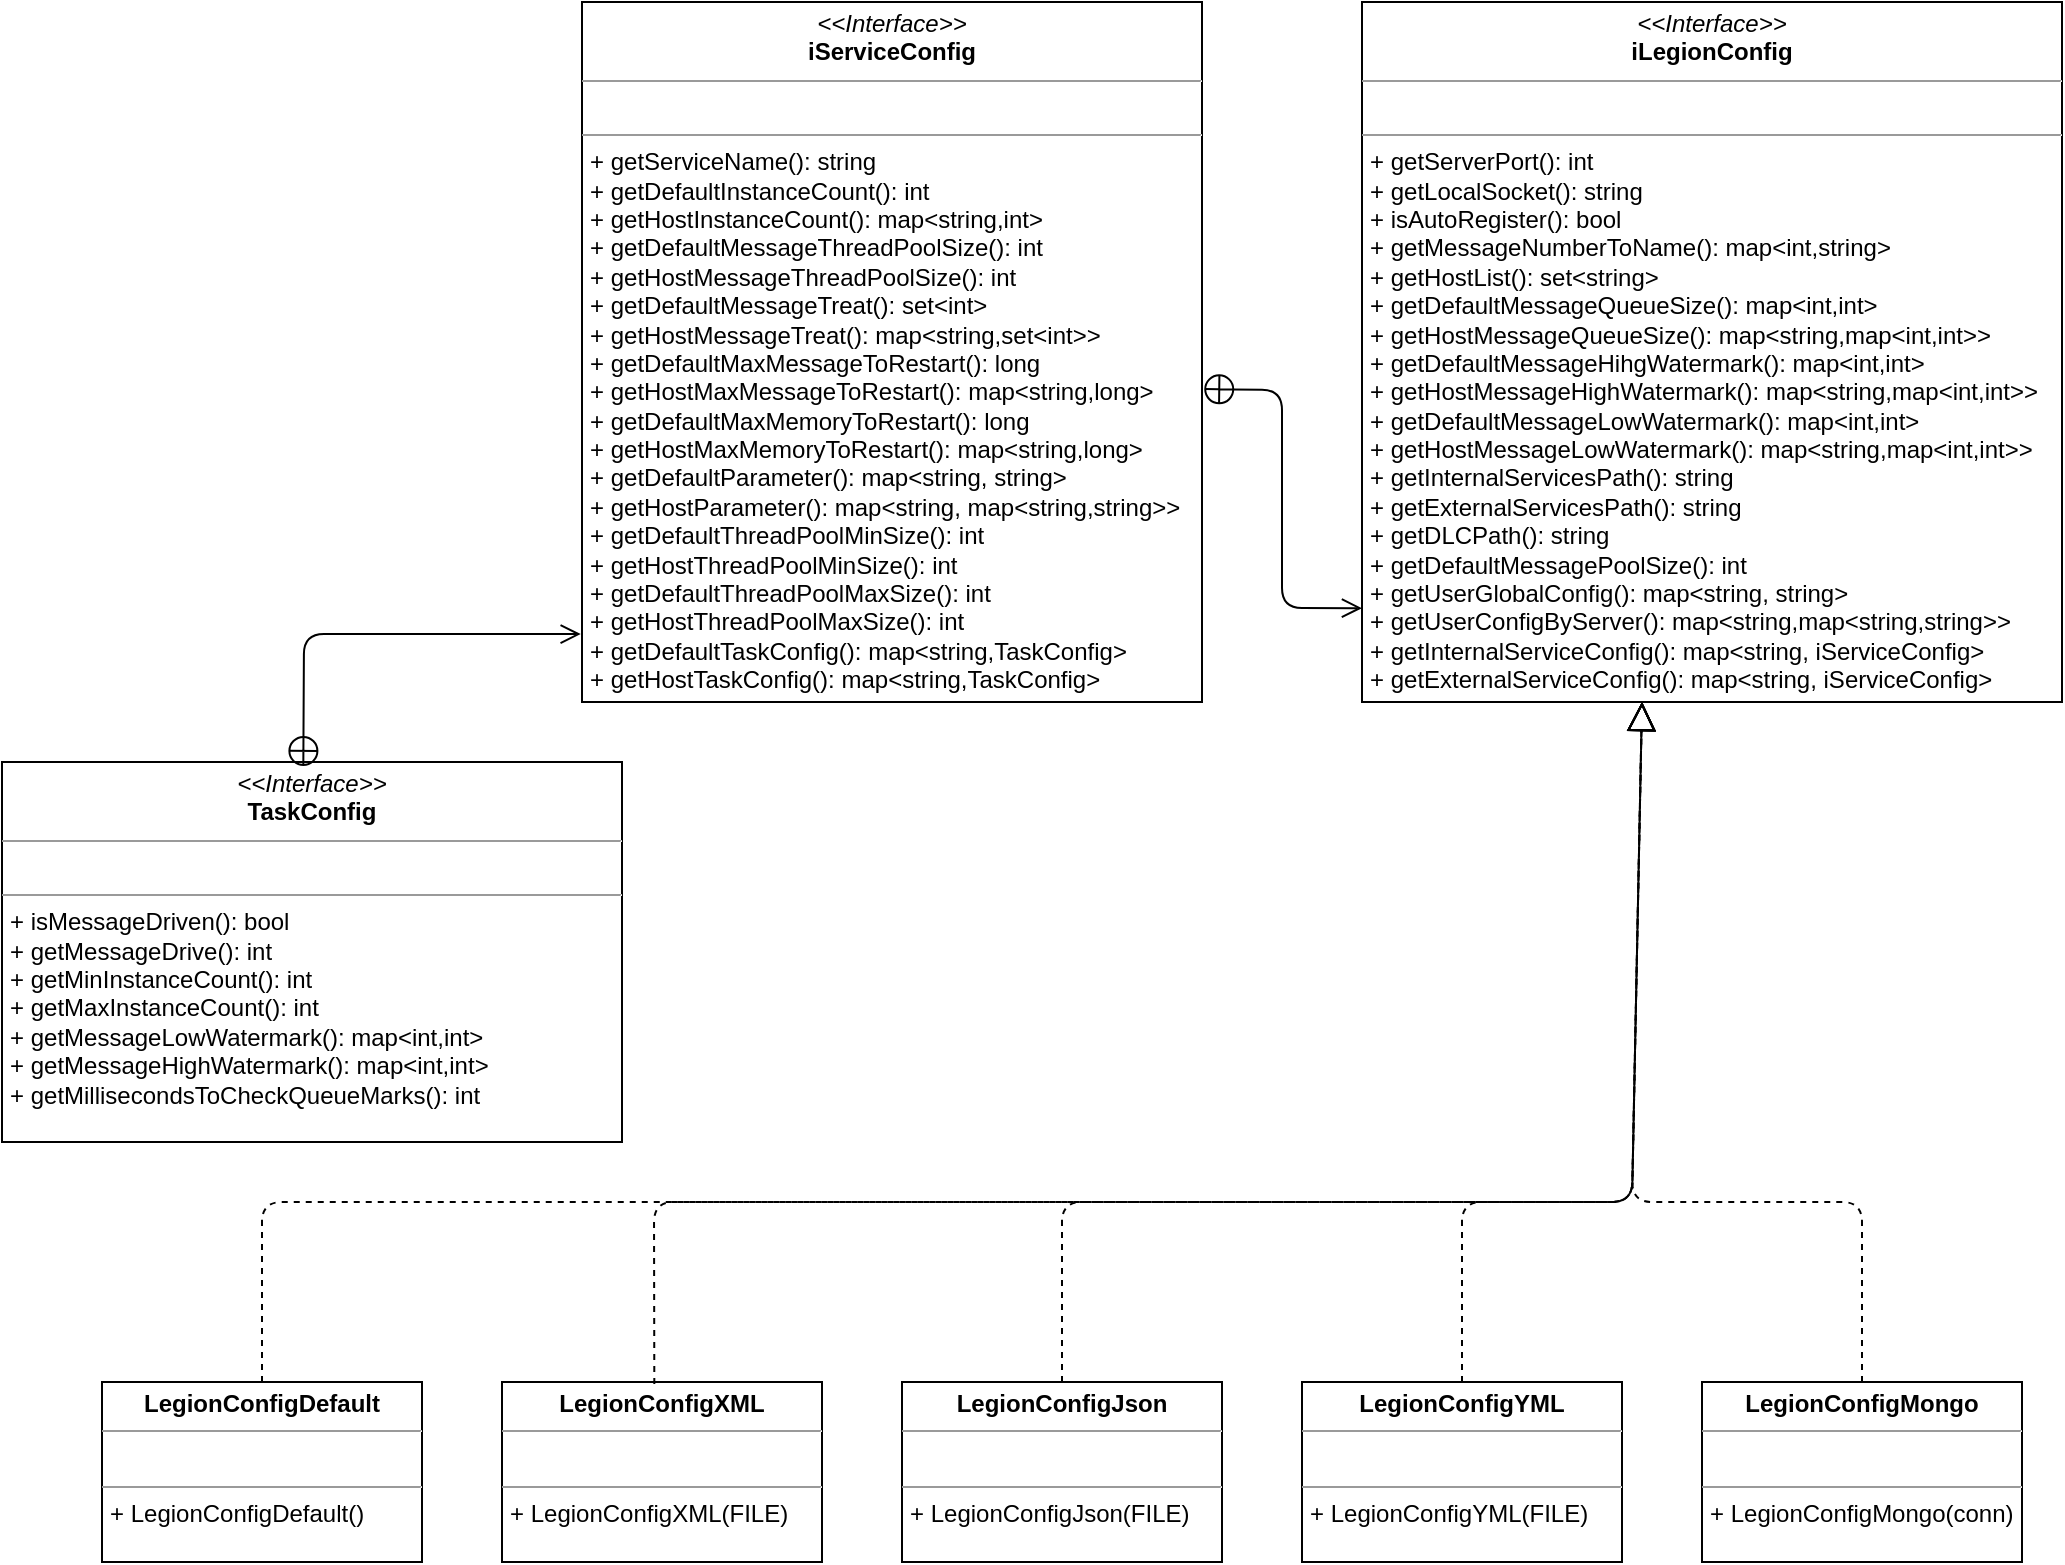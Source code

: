 <mxfile version="13.9.9" type="device"><diagram name="Page-1" id="6133507b-19e7-1e82-6fc7-422aa6c4b21f"><mxGraphModel dx="2675" dy="1761" grid="1" gridSize="10" guides="1" tooltips="1" connect="1" arrows="1" fold="1" page="1" pageScale="1" pageWidth="1100" pageHeight="850" background="#ffffff" math="0" shadow="0"><root><mxCell id="0"/><mxCell id="1" parent="0"/><mxCell id="26PjvF8lUbS7PkciKkZV-1" value="&lt;p style=&quot;margin: 0px ; margin-top: 4px ; text-align: center&quot;&gt;&lt;i&gt;&amp;lt;&amp;lt;Interface&amp;gt;&amp;gt;&lt;/i&gt;&lt;br&gt;&lt;b&gt;iLegionConfig&lt;/b&gt;&lt;/p&gt;&lt;hr size=&quot;1&quot;&gt;&lt;p style=&quot;margin: 0px ; margin-left: 4px&quot;&gt;&lt;br&gt;&lt;/p&gt;&lt;hr size=&quot;1&quot;&gt;&lt;p style=&quot;margin: 0px ; margin-left: 4px&quot;&gt;+ getServerPort(): int&lt;br&gt;+ getLocalSocket(): string&lt;/p&gt;&lt;p style=&quot;margin: 0px ; margin-left: 4px&quot;&gt;+ isAutoRegister(): bool&lt;/p&gt;&lt;p style=&quot;margin: 0px ; margin-left: 4px&quot;&gt;+ getMessageNumberToName(): map&amp;lt;int,string&amp;gt;&lt;/p&gt;&lt;p style=&quot;margin: 0px 0px 0px 4px&quot;&gt;+ getHostList(): set&amp;lt;string&amp;gt;&lt;/p&gt;&lt;p style=&quot;margin: 0px 0px 0px 4px&quot;&gt;&lt;span&gt;+ getDefaultMessageQueueSize(): map&amp;lt;int,int&amp;gt;&lt;/span&gt;&lt;br&gt;&lt;/p&gt;&lt;p style=&quot;margin: 0px ; margin-left: 4px&quot;&gt;+ getHostMessageQueueSize(): map&amp;lt;string,map&amp;lt;int,int&amp;gt;&amp;gt;&lt;/p&gt;&lt;p style=&quot;margin: 0px ; margin-left: 4px&quot;&gt;+ getDefaultMessageHihgWatermark(): map&amp;lt;int,int&amp;gt;&lt;/p&gt;&lt;p style=&quot;margin: 0px ; margin-left: 4px&quot;&gt;+ getHostMessageHighWatermark(): map&amp;lt;string,map&amp;lt;int,int&amp;gt;&amp;gt;&lt;/p&gt;&lt;p style=&quot;margin: 0px ; margin-left: 4px&quot;&gt;+ getDefaultMessageLowWatermark(): map&amp;lt;int,int&amp;gt;&lt;/p&gt;&lt;p style=&quot;margin: 0px ; margin-left: 4px&quot;&gt;+ getHostMessageLowWatermark(): map&amp;lt;string,map&amp;lt;int,int&amp;gt;&amp;gt;&lt;/p&gt;&lt;p style=&quot;margin: 0px ; margin-left: 4px&quot;&gt;+ getInternalServicesPath(): string&lt;/p&gt;&lt;p style=&quot;margin: 0px ; margin-left: 4px&quot;&gt;+ getExternalServicesPath(): string&lt;/p&gt;&lt;p style=&quot;margin: 0px ; margin-left: 4px&quot;&gt;+ getDLCPath(): string&lt;/p&gt;&lt;p style=&quot;margin: 0px ; margin-left: 4px&quot;&gt;+ getDefaultMessagePoolSize(): int&lt;/p&gt;&lt;p style=&quot;margin: 0px ; margin-left: 4px&quot;&gt;+ getUserGlobalConfig(): map&amp;lt;string, string&amp;gt;&lt;/p&gt;&lt;p style=&quot;margin: 0px ; margin-left: 4px&quot;&gt;+ getUserConfigByServer(): map&amp;lt;string,map&amp;lt;string,string&amp;gt;&amp;gt;&lt;/p&gt;&lt;p style=&quot;margin: 0px ; margin-left: 4px&quot;&gt;+ getInternalServiceConfig(): map&amp;lt;string, iServiceConfig&amp;gt;&lt;/p&gt;&lt;p style=&quot;margin: 0px ; margin-left: 4px&quot;&gt;+ getExternalServiceConfig(): map&amp;lt;string, iServiceConfig&amp;gt;&lt;/p&gt;" style="verticalAlign=top;align=left;overflow=fill;fontSize=12;fontFamily=Helvetica;html=1;" parent="1" vertex="1"><mxGeometry x="-380" y="-840" width="350" height="350" as="geometry"/></mxCell><mxCell id="M6_iTFWBuwAfFsBSwv9H-2" value="&lt;p style=&quot;margin: 0px ; margin-top: 4px ; text-align: center&quot;&gt;&lt;i&gt;&amp;lt;&amp;lt;Interface&amp;gt;&amp;gt;&lt;/i&gt;&lt;br&gt;&lt;b&gt;iServiceConfig&lt;/b&gt;&lt;/p&gt;&lt;hr size=&quot;1&quot;&gt;&lt;p style=&quot;margin: 0px ; margin-left: 4px&quot;&gt;&lt;br&gt;&lt;/p&gt;&lt;hr size=&quot;1&quot;&gt;&lt;p style=&quot;margin: 0px 0px 0px 4px&quot;&gt;&lt;span&gt;+ getServiceName(): string&lt;/span&gt;&lt;br&gt;&lt;/p&gt;&lt;p style=&quot;margin: 0px 0px 0px 4px&quot;&gt;&lt;span&gt;+ getDefaultInstanceCount(): int&lt;/span&gt;&lt;br&gt;&lt;/p&gt;&lt;p style=&quot;margin: 0px 0px 0px 4px&quot;&gt;&lt;span&gt;+ getHostInstanceCount(): map&amp;lt;string,int&amp;gt;&lt;/span&gt;&lt;/p&gt;&lt;p style=&quot;margin: 0px 0px 0px 4px&quot;&gt;&lt;span&gt;+ getDefaultMessageThreadPoolSize(): int&lt;/span&gt;&lt;/p&gt;&lt;p style=&quot;margin: 0px 0px 0px 4px&quot;&gt;&lt;span&gt;+ getHostMessageThreadPoolSize(): int&lt;/span&gt;&lt;/p&gt;&lt;p style=&quot;margin: 0px 0px 0px 4px&quot;&gt;&lt;span&gt;+ getDefaultMessageTreat(): set&amp;lt;int&amp;gt;&lt;/span&gt;&lt;/p&gt;&lt;p style=&quot;margin: 0px 0px 0px 4px&quot;&gt;&lt;span&gt;+ getHostMessageTreat(): map&amp;lt;string,set&amp;lt;int&amp;gt;&amp;gt;&lt;/span&gt;&lt;/p&gt;&lt;p style=&quot;margin: 0px 0px 0px 4px&quot;&gt;&lt;span&gt;+ getDefaultMaxMessageToRestart(): long&lt;/span&gt;&lt;/p&gt;&lt;p style=&quot;margin: 0px 0px 0px 4px&quot;&gt;&lt;span&gt;+ getHostMaxMessageToRestart(): map&amp;lt;string,long&amp;gt;&lt;/span&gt;&lt;/p&gt;&lt;p style=&quot;margin: 0px 0px 0px 4px&quot;&gt;&lt;span&gt;+ getDefaultMaxMemoryToRestart(): long&lt;/span&gt;&lt;/p&gt;&lt;p style=&quot;margin: 0px 0px 0px 4px&quot;&gt;+ getHostMaxMemoryToRestart(): map&amp;lt;string,long&amp;gt;&lt;/p&gt;&lt;p style=&quot;margin: 0px 0px 0px 4px&quot;&gt;+ getDefaultParameter(): map&amp;lt;string, string&amp;gt;&lt;/p&gt;&lt;p style=&quot;margin: 0px 0px 0px 4px&quot;&gt;+ getHostParameter(): map&amp;lt;string, map&amp;lt;string,string&amp;gt;&amp;gt;&lt;/p&gt;&lt;p style=&quot;margin: 0px 0px 0px 4px&quot;&gt;+ getDefaultThreadPoolMinSize(): int&lt;/p&gt;&lt;p style=&quot;margin: 0px 0px 0px 4px&quot;&gt;+ getHostThreadPoolMinSize(): int&lt;/p&gt;&lt;p style=&quot;margin: 0px 0px 0px 4px&quot;&gt;+ getDefaultThreadPoolMaxSize(): int&lt;/p&gt;&lt;p style=&quot;margin: 0px 0px 0px 4px&quot;&gt;+ getHostThreadPoolMaxSize(): int&lt;/p&gt;&lt;p style=&quot;margin: 0px 0px 0px 4px&quot;&gt;&lt;span&gt;+ getDefaultTaskConfig(): map&amp;lt;string,TaskConfig&amp;gt;&lt;/span&gt;&lt;br&gt;&lt;/p&gt;&lt;p style=&quot;margin: 0px 0px 0px 4px&quot;&gt;&lt;span&gt;+ getHostTaskConfig(): map&amp;lt;string,TaskConfig&amp;gt;&lt;/span&gt;&lt;br&gt;&lt;/p&gt;&lt;p style=&quot;margin: 0px 0px 0px 4px&quot;&gt;&lt;br&gt;&lt;/p&gt;" style="verticalAlign=top;align=left;overflow=fill;fontSize=12;fontFamily=Helvetica;html=1;" parent="1" vertex="1"><mxGeometry x="-770" y="-840" width="310" height="350" as="geometry"/></mxCell><mxCell id="M6_iTFWBuwAfFsBSwv9H-3" value="" style="endArrow=open;startArrow=circlePlus;endFill=0;startFill=0;endSize=8;html=1;exitX=1.002;exitY=0.553;exitDx=0;exitDy=0;exitPerimeter=0;entryX=0;entryY=0.866;entryDx=0;entryDy=0;entryPerimeter=0;" parent="1" source="M6_iTFWBuwAfFsBSwv9H-2" target="26PjvF8lUbS7PkciKkZV-1" edge="1"><mxGeometry width="160" relative="1" as="geometry"><mxPoint x="-500" y="-663" as="sourcePoint"/><mxPoint x="-409" y="-533" as="targetPoint"/><Array as="points"><mxPoint x="-420" y="-646"/><mxPoint x="-420" y="-537"/></Array></mxGeometry></mxCell><mxCell id="M6_iTFWBuwAfFsBSwv9H-4" value="&lt;p style=&quot;margin: 0px ; margin-top: 4px ; text-align: center&quot;&gt;&lt;b&gt;LegionConfigXML&lt;/b&gt;&lt;/p&gt;&lt;hr size=&quot;1&quot;&gt;&lt;p style=&quot;margin: 0px ; margin-left: 4px&quot;&gt;&amp;nbsp;&lt;/p&gt;&lt;hr size=&quot;1&quot;&gt;&lt;p style=&quot;margin: 0px ; margin-left: 4px&quot;&gt;+ LegionConfigXML(FILE)&lt;/p&gt;" style="verticalAlign=top;align=left;overflow=fill;fontSize=12;fontFamily=Helvetica;html=1;" parent="1" vertex="1"><mxGeometry x="-810" y="-150" width="160" height="90" as="geometry"/></mxCell><mxCell id="M6_iTFWBuwAfFsBSwv9H-5" value="&lt;p style=&quot;margin: 0px ; margin-top: 4px ; text-align: center&quot;&gt;&lt;b&gt;LegionConfigJson&lt;/b&gt;&lt;/p&gt;&lt;hr size=&quot;1&quot;&gt;&lt;p style=&quot;margin: 0px ; margin-left: 4px&quot;&gt;&amp;nbsp;&lt;/p&gt;&lt;hr size=&quot;1&quot;&gt;&lt;p style=&quot;margin: 0px ; margin-left: 4px&quot;&gt;+ LegionConfigJson(FILE)&lt;/p&gt;" style="verticalAlign=top;align=left;overflow=fill;fontSize=12;fontFamily=Helvetica;html=1;" parent="1" vertex="1"><mxGeometry x="-610" y="-150" width="160" height="90" as="geometry"/></mxCell><mxCell id="M6_iTFWBuwAfFsBSwv9H-6" value="&lt;p style=&quot;margin: 0px ; margin-top: 4px ; text-align: center&quot;&gt;&lt;b&gt;LegionConfigYML&lt;/b&gt;&lt;/p&gt;&lt;hr size=&quot;1&quot;&gt;&lt;p style=&quot;margin: 0px ; margin-left: 4px&quot;&gt;&amp;nbsp;&lt;/p&gt;&lt;hr size=&quot;1&quot;&gt;&lt;p style=&quot;margin: 0px ; margin-left: 4px&quot;&gt;+ LegionConfigYML(FILE)&lt;/p&gt;" style="verticalAlign=top;align=left;overflow=fill;fontSize=12;fontFamily=Helvetica;html=1;" parent="1" vertex="1"><mxGeometry x="-410" y="-150" width="160" height="90" as="geometry"/></mxCell><mxCell id="M6_iTFWBuwAfFsBSwv9H-7" value="&lt;p style=&quot;margin: 0px ; margin-top: 4px ; text-align: center&quot;&gt;&lt;b&gt;LegionConfigMongo&lt;/b&gt;&lt;/p&gt;&lt;hr size=&quot;1&quot;&gt;&lt;p style=&quot;margin: 0px ; margin-left: 4px&quot;&gt;&amp;nbsp;&lt;/p&gt;&lt;hr size=&quot;1&quot;&gt;&lt;p style=&quot;margin: 0px ; margin-left: 4px&quot;&gt;+ LegionConfigMongo(conn)&lt;/p&gt;" style="verticalAlign=top;align=left;overflow=fill;fontSize=12;fontFamily=Helvetica;html=1;" parent="1" vertex="1"><mxGeometry x="-210" y="-150" width="160" height="90" as="geometry"/></mxCell><mxCell id="M6_iTFWBuwAfFsBSwv9H-8" value="&lt;p style=&quot;margin: 0px ; margin-top: 4px ; text-align: center&quot;&gt;&lt;b&gt;LegionConfigDefault&lt;/b&gt;&lt;/p&gt;&lt;hr size=&quot;1&quot;&gt;&lt;p style=&quot;margin: 0px ; margin-left: 4px&quot;&gt;&amp;nbsp;&lt;/p&gt;&lt;hr size=&quot;1&quot;&gt;&lt;p style=&quot;margin: 0px ; margin-left: 4px&quot;&gt;+ LegionConfigDefault()&lt;/p&gt;" style="verticalAlign=top;align=left;overflow=fill;fontSize=12;fontFamily=Helvetica;html=1;" parent="1" vertex="1"><mxGeometry x="-1010" y="-150" width="160" height="90" as="geometry"/></mxCell><mxCell id="M6_iTFWBuwAfFsBSwv9H-9" value="" style="endArrow=block;dashed=1;endFill=0;endSize=12;html=1;exitX=0.5;exitY=0;exitDx=0;exitDy=0;" parent="1" source="M6_iTFWBuwAfFsBSwv9H-8" edge="1"><mxGeometry width="160" relative="1" as="geometry"><mxPoint x="-900" y="-440" as="sourcePoint"/><mxPoint x="-240" y="-490" as="targetPoint"/><Array as="points"><mxPoint x="-930" y="-240"/><mxPoint x="-245" y="-240"/></Array></mxGeometry></mxCell><mxCell id="M6_iTFWBuwAfFsBSwv9H-10" value="" style="endArrow=block;dashed=1;endFill=0;endSize=12;html=1;exitX=0.476;exitY=0.011;exitDx=0;exitDy=0;exitPerimeter=0;" parent="1" source="M6_iTFWBuwAfFsBSwv9H-4" edge="1"><mxGeometry width="160" relative="1" as="geometry"><mxPoint x="-920" y="-290" as="sourcePoint"/><mxPoint x="-240" y="-490" as="targetPoint"/><Array as="points"><mxPoint x="-734" y="-240"/><mxPoint x="-245" y="-240"/></Array></mxGeometry></mxCell><mxCell id="M6_iTFWBuwAfFsBSwv9H-11" value="" style="endArrow=block;dashed=1;endFill=0;endSize=12;html=1;exitX=0.5;exitY=0;exitDx=0;exitDy=0;" parent="1" source="M6_iTFWBuwAfFsBSwv9H-5" edge="1"><mxGeometry width="160" relative="1" as="geometry"><mxPoint x="-529.84" y="-300" as="sourcePoint"/><mxPoint x="-240" y="-490" as="targetPoint"/><Array as="points"><mxPoint x="-530" y="-240"/><mxPoint x="-245" y="-240"/></Array></mxGeometry></mxCell><mxCell id="M6_iTFWBuwAfFsBSwv9H-12" value="" style="endArrow=block;dashed=1;endFill=0;endSize=12;html=1;exitX=0.5;exitY=0;exitDx=0;exitDy=0;" parent="1" source="M6_iTFWBuwAfFsBSwv9H-6" edge="1"><mxGeometry width="160" relative="1" as="geometry"><mxPoint x="-519.84" y="-290.0" as="sourcePoint"/><mxPoint x="-240" y="-490" as="targetPoint"/><Array as="points"><mxPoint x="-330" y="-240"/><mxPoint x="-245" y="-240"/></Array></mxGeometry></mxCell><mxCell id="M6_iTFWBuwAfFsBSwv9H-13" value="" style="endArrow=block;dashed=1;endFill=0;endSize=12;html=1;exitX=0.5;exitY=0;exitDx=0;exitDy=0;entryX=0.4;entryY=1;entryDx=0;entryDy=0;entryPerimeter=0;" parent="1" source="M6_iTFWBuwAfFsBSwv9H-7" target="26PjvF8lUbS7PkciKkZV-1" edge="1"><mxGeometry width="160" relative="1" as="geometry"><mxPoint x="-125" y="-300" as="sourcePoint"/><mxPoint x="-240" y="-491" as="targetPoint"/><Array as="points"><mxPoint x="-130" y="-240"/><mxPoint x="-245" y="-240"/></Array></mxGeometry></mxCell><mxCell id="LoxkEn8YXPXVHcdd8Bb9-1" value="&lt;p style=&quot;margin: 0px ; margin-top: 4px ; text-align: center&quot;&gt;&lt;i&gt;&amp;lt;&amp;lt;Interface&amp;gt;&amp;gt;&lt;/i&gt;&lt;br&gt;&lt;b&gt;TaskConfig&lt;/b&gt;&lt;/p&gt;&lt;hr size=&quot;1&quot;&gt;&lt;p style=&quot;margin: 0px ; margin-left: 4px&quot;&gt;&lt;br&gt;&lt;/p&gt;&lt;hr size=&quot;1&quot;&gt;&lt;p style=&quot;margin: 0px ; margin-left: 4px&quot;&gt;+ isMessageDriven(): bool&lt;br&gt;&lt;/p&gt;&lt;p style=&quot;margin: 0px ; margin-left: 4px&quot;&gt;+ getMessageDrive(): int&lt;/p&gt;&lt;p style=&quot;margin: 0px ; margin-left: 4px&quot;&gt;+ getMinInstanceCount(): int&lt;/p&gt;&lt;p style=&quot;margin: 0px ; margin-left: 4px&quot;&gt;+ getMaxInstanceCount(): int&lt;/p&gt;&lt;p style=&quot;margin: 0px ; margin-left: 4px&quot;&gt;+ getMessageLowWatermark(): map&amp;lt;int,int&amp;gt;&lt;/p&gt;&lt;p style=&quot;margin: 0px ; margin-left: 4px&quot;&gt;+ getMessageHighWatermark(): map&amp;lt;int,int&amp;gt;&lt;/p&gt;&lt;p style=&quot;margin: 0px ; margin-left: 4px&quot;&gt;+ getMillisecondsToCheckQueueMarks(): int&lt;/p&gt;" style="verticalAlign=top;align=left;overflow=fill;fontSize=12;fontFamily=Helvetica;html=1;" parent="1" vertex="1"><mxGeometry x="-1060" y="-460" width="310" height="190" as="geometry"/></mxCell><mxCell id="5RmXQOg1Mg1POM-AwPZK-1" value="" style="endArrow=open;startArrow=circlePlus;endFill=0;startFill=0;endSize=8;html=1;entryX=-0.002;entryY=0.903;entryDx=0;entryDy=0;entryPerimeter=0;exitX=0.486;exitY=0.013;exitDx=0;exitDy=0;exitPerimeter=0;" edge="1" parent="1" source="LoxkEn8YXPXVHcdd8Bb9-1" target="M6_iTFWBuwAfFsBSwv9H-2"><mxGeometry width="160" relative="1" as="geometry"><mxPoint x="-1000" y="-500" as="sourcePoint"/><mxPoint x="-840" y="-500" as="targetPoint"/><Array as="points"><mxPoint x="-909" y="-524"/></Array></mxGeometry></mxCell></root></mxGraphModel></diagram></mxfile>